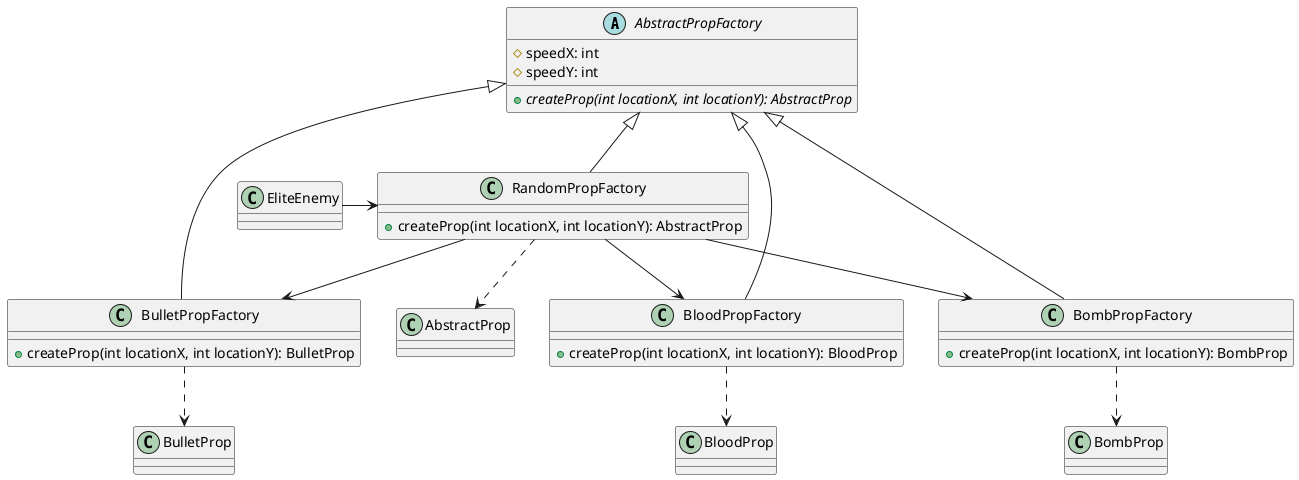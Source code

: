 @startuml

abstract class AbstractPropFactory {
    # speedX: int
    # speedY: int
    + {abstract} createProp(int locationX, int locationY): AbstractProp
}

class BloodPropFactory extends AbstractPropFactory {
    + createProp(int locationX, int locationY): BloodProp
}

class BombPropFactory extends AbstractPropFactory {
    + createProp(int locationX, int locationY): BombProp
}

class BulletPropFactory extends AbstractPropFactory {
    + createProp(int locationX, int locationY): BulletProp
}

class RandomPropFactory extends AbstractPropFactory {
    + createProp(int locationX, int locationY): AbstractProp
}

RandomPropFactory --> BloodPropFactory
RandomPropFactory --> BombPropFactory
RandomPropFactory --> BulletPropFactory

BloodPropFactory ..> BloodProp
BombPropFactory ..> BombProp
BulletPropFactory ..> BulletProp
RandomPropFactory ..> AbstractProp

class EliteEnemy{}
EliteEnemy -> RandomPropFactory

@enduml